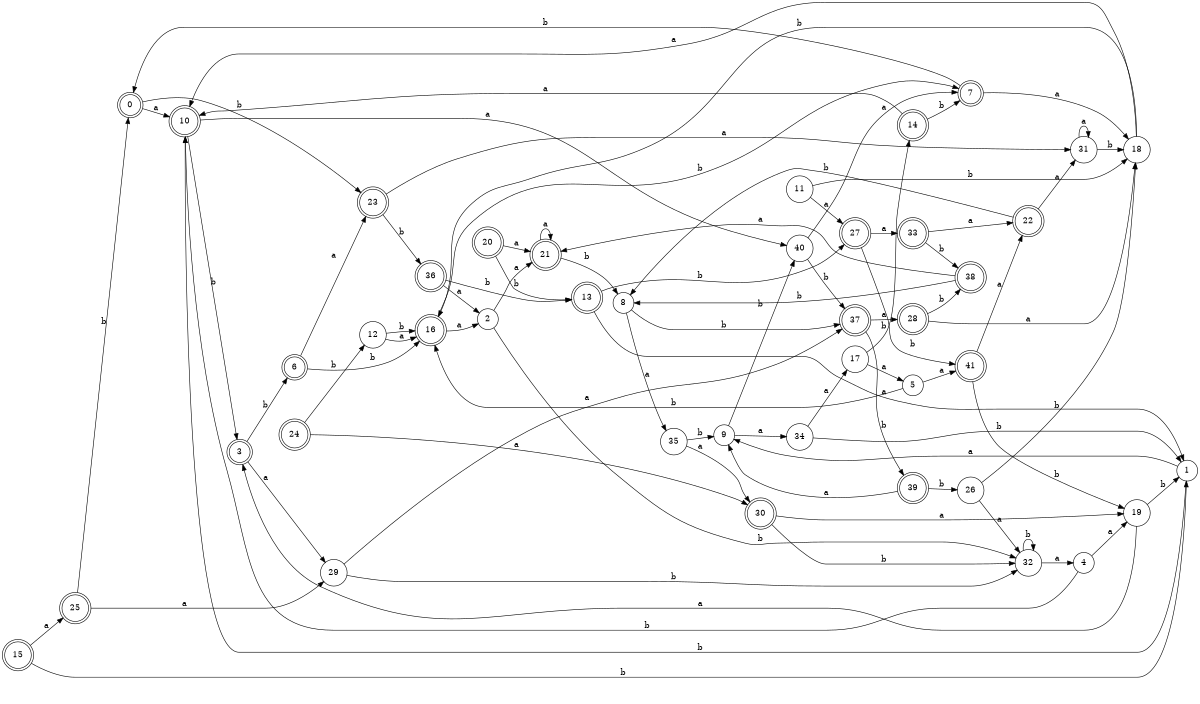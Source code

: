 digraph n34_8 {
__start0 [label="" shape="none"];

rankdir=LR;
size="8,5";

s0 [style="rounded,filled", color="black", fillcolor="white" shape="doublecircle", label="0"];
s1 [style="filled", color="black", fillcolor="white" shape="circle", label="1"];
s2 [style="filled", color="black", fillcolor="white" shape="circle", label="2"];
s3 [style="rounded,filled", color="black", fillcolor="white" shape="doublecircle", label="3"];
s4 [style="filled", color="black", fillcolor="white" shape="circle", label="4"];
s5 [style="filled", color="black", fillcolor="white" shape="circle", label="5"];
s6 [style="rounded,filled", color="black", fillcolor="white" shape="doublecircle", label="6"];
s7 [style="rounded,filled", color="black", fillcolor="white" shape="doublecircle", label="7"];
s8 [style="filled", color="black", fillcolor="white" shape="circle", label="8"];
s9 [style="filled", color="black", fillcolor="white" shape="circle", label="9"];
s10 [style="rounded,filled", color="black", fillcolor="white" shape="doublecircle", label="10"];
s11 [style="filled", color="black", fillcolor="white" shape="circle", label="11"];
s12 [style="filled", color="black", fillcolor="white" shape="circle", label="12"];
s13 [style="rounded,filled", color="black", fillcolor="white" shape="doublecircle", label="13"];
s14 [style="rounded,filled", color="black", fillcolor="white" shape="doublecircle", label="14"];
s15 [style="rounded,filled", color="black", fillcolor="white" shape="doublecircle", label="15"];
s16 [style="rounded,filled", color="black", fillcolor="white" shape="doublecircle", label="16"];
s17 [style="filled", color="black", fillcolor="white" shape="circle", label="17"];
s18 [style="filled", color="black", fillcolor="white" shape="circle", label="18"];
s19 [style="filled", color="black", fillcolor="white" shape="circle", label="19"];
s20 [style="rounded,filled", color="black", fillcolor="white" shape="doublecircle", label="20"];
s21 [style="rounded,filled", color="black", fillcolor="white" shape="doublecircle", label="21"];
s22 [style="rounded,filled", color="black", fillcolor="white" shape="doublecircle", label="22"];
s23 [style="rounded,filled", color="black", fillcolor="white" shape="doublecircle", label="23"];
s24 [style="rounded,filled", color="black", fillcolor="white" shape="doublecircle", label="24"];
s25 [style="rounded,filled", color="black", fillcolor="white" shape="doublecircle", label="25"];
s26 [style="filled", color="black", fillcolor="white" shape="circle", label="26"];
s27 [style="rounded,filled", color="black", fillcolor="white" shape="doublecircle", label="27"];
s28 [style="rounded,filled", color="black", fillcolor="white" shape="doublecircle", label="28"];
s29 [style="filled", color="black", fillcolor="white" shape="circle", label="29"];
s30 [style="rounded,filled", color="black", fillcolor="white" shape="doublecircle", label="30"];
s31 [style="filled", color="black", fillcolor="white" shape="circle", label="31"];
s32 [style="filled", color="black", fillcolor="white" shape="circle", label="32"];
s33 [style="rounded,filled", color="black", fillcolor="white" shape="doublecircle", label="33"];
s34 [style="filled", color="black", fillcolor="white" shape="circle", label="34"];
s35 [style="filled", color="black", fillcolor="white" shape="circle", label="35"];
s36 [style="rounded,filled", color="black", fillcolor="white" shape="doublecircle", label="36"];
s37 [style="rounded,filled", color="black", fillcolor="white" shape="doublecircle", label="37"];
s38 [style="rounded,filled", color="black", fillcolor="white" shape="doublecircle", label="38"];
s39 [style="rounded,filled", color="black", fillcolor="white" shape="doublecircle", label="39"];
s40 [style="filled", color="black", fillcolor="white" shape="circle", label="40"];
s41 [style="rounded,filled", color="black", fillcolor="white" shape="doublecircle", label="41"];
s0 -> s10 [label="a"];
s0 -> s23 [label="b"];
s1 -> s9 [label="a"];
s1 -> s10 [label="b"];
s2 -> s21 [label="a"];
s2 -> s32 [label="b"];
s3 -> s29 [label="a"];
s3 -> s6 [label="b"];
s4 -> s19 [label="a"];
s4 -> s10 [label="b"];
s5 -> s41 [label="a"];
s5 -> s16 [label="b"];
s6 -> s23 [label="a"];
s6 -> s16 [label="b"];
s7 -> s18 [label="a"];
s7 -> s0 [label="b"];
s8 -> s35 [label="a"];
s8 -> s37 [label="b"];
s9 -> s34 [label="a"];
s9 -> s40 [label="b"];
s10 -> s40 [label="a"];
s10 -> s3 [label="b"];
s11 -> s27 [label="a"];
s11 -> s18 [label="b"];
s12 -> s16 [label="a"];
s12 -> s16 [label="b"];
s13 -> s1 [label="a"];
s13 -> s27 [label="b"];
s14 -> s10 [label="a"];
s14 -> s7 [label="b"];
s15 -> s25 [label="a"];
s15 -> s1 [label="b"];
s16 -> s2 [label="a"];
s16 -> s7 [label="b"];
s17 -> s5 [label="a"];
s17 -> s14 [label="b"];
s18 -> s10 [label="a"];
s18 -> s16 [label="b"];
s19 -> s3 [label="a"];
s19 -> s1 [label="b"];
s20 -> s21 [label="a"];
s20 -> s13 [label="b"];
s21 -> s21 [label="a"];
s21 -> s8 [label="b"];
s22 -> s31 [label="a"];
s22 -> s8 [label="b"];
s23 -> s31 [label="a"];
s23 -> s36 [label="b"];
s24 -> s30 [label="a"];
s24 -> s12 [label="b"];
s25 -> s29 [label="a"];
s25 -> s0 [label="b"];
s26 -> s32 [label="a"];
s26 -> s18 [label="b"];
s27 -> s33 [label="a"];
s27 -> s41 [label="b"];
s28 -> s18 [label="a"];
s28 -> s38 [label="b"];
s29 -> s37 [label="a"];
s29 -> s32 [label="b"];
s30 -> s19 [label="a"];
s30 -> s32 [label="b"];
s31 -> s31 [label="a"];
s31 -> s18 [label="b"];
s32 -> s4 [label="a"];
s32 -> s32 [label="b"];
s33 -> s22 [label="a"];
s33 -> s38 [label="b"];
s34 -> s17 [label="a"];
s34 -> s1 [label="b"];
s35 -> s30 [label="a"];
s35 -> s9 [label="b"];
s36 -> s2 [label="a"];
s36 -> s13 [label="b"];
s37 -> s28 [label="a"];
s37 -> s39 [label="b"];
s38 -> s21 [label="a"];
s38 -> s8 [label="b"];
s39 -> s9 [label="a"];
s39 -> s26 [label="b"];
s40 -> s7 [label="a"];
s40 -> s37 [label="b"];
s41 -> s22 [label="a"];
s41 -> s19 [label="b"];

}